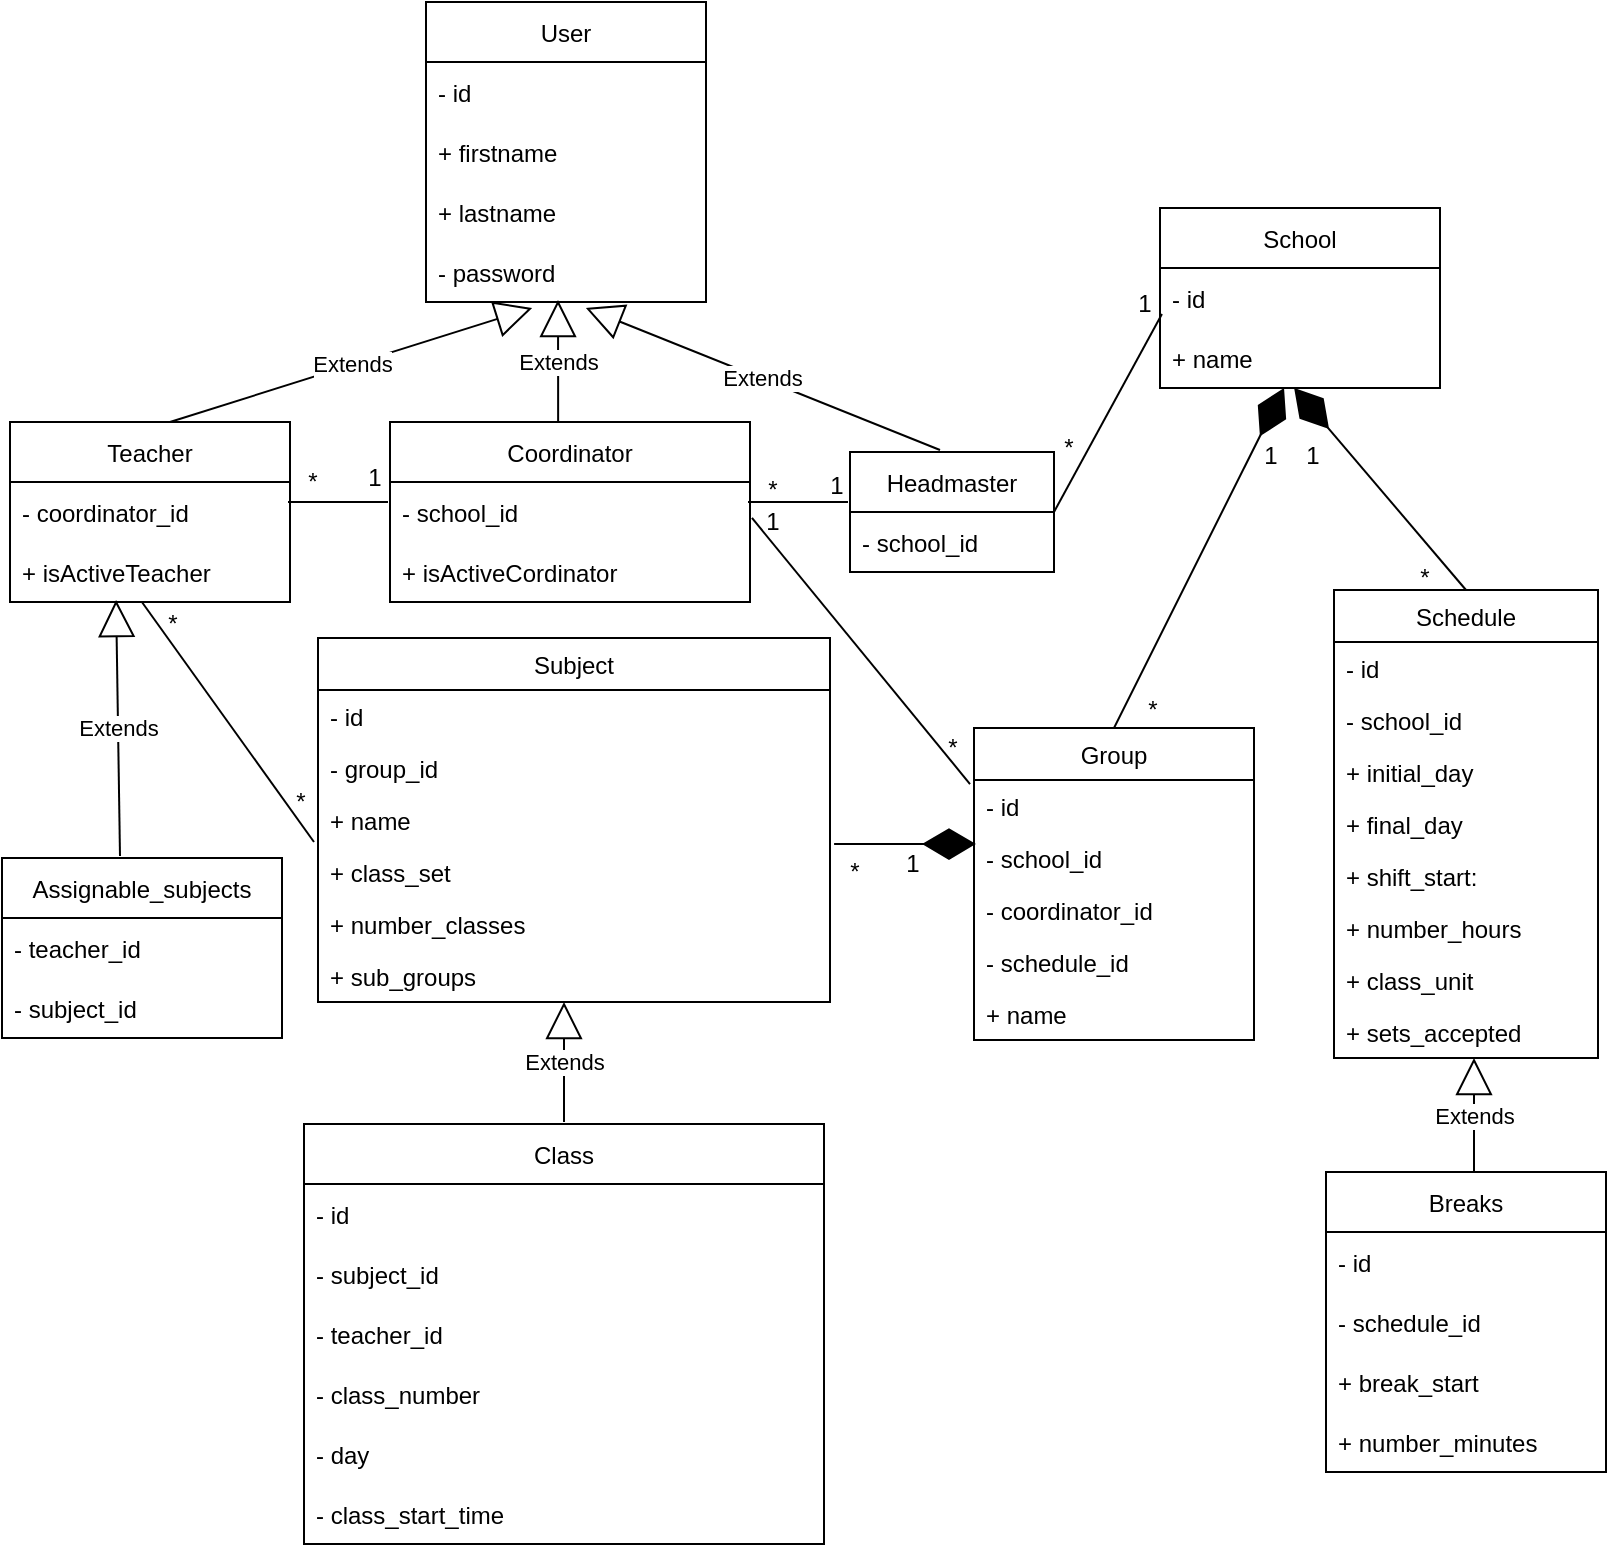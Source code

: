 <mxfile version="20.2.6" type="device"><diagram id="aigQPKLFkecZxecPCo4b" name="Page-1"><mxGraphModel dx="1662" dy="762" grid="1" gridSize="10" guides="1" tooltips="1" connect="1" arrows="1" fold="1" page="1" pageScale="1" pageWidth="850" pageHeight="1100" math="0" shadow="0"><root><mxCell id="0"/><mxCell id="1" parent="0"/><mxCell id="uLtSCG1yE9n24j_PK1Q6-1" value="User" style="swimlane;fontStyle=0;childLayout=stackLayout;horizontal=1;startSize=30;horizontalStack=0;resizeParent=1;resizeParentMax=0;resizeLast=0;collapsible=1;marginBottom=0;" vertex="1" parent="1"><mxGeometry x="226" y="30" width="140" height="150" as="geometry"><mxRectangle x="260" y="70" width="70" height="30" as="alternateBounds"/></mxGeometry></mxCell><mxCell id="uLtSCG1yE9n24j_PK1Q6-2" value="- id" style="text;strokeColor=none;fillColor=none;align=left;verticalAlign=middle;spacingLeft=4;spacingRight=4;overflow=hidden;points=[[0,0.5],[1,0.5]];portConstraint=eastwest;rotatable=0;" vertex="1" parent="uLtSCG1yE9n24j_PK1Q6-1"><mxGeometry y="30" width="140" height="30" as="geometry"/></mxCell><mxCell id="uLtSCG1yE9n24j_PK1Q6-3" value="+ firstname" style="text;strokeColor=none;fillColor=none;align=left;verticalAlign=middle;spacingLeft=4;spacingRight=4;overflow=hidden;points=[[0,0.5],[1,0.5]];portConstraint=eastwest;rotatable=0;" vertex="1" parent="uLtSCG1yE9n24j_PK1Q6-1"><mxGeometry y="60" width="140" height="30" as="geometry"/></mxCell><mxCell id="uLtSCG1yE9n24j_PK1Q6-4" value="+ lastname" style="text;strokeColor=none;fillColor=none;align=left;verticalAlign=middle;spacingLeft=4;spacingRight=4;overflow=hidden;points=[[0,0.5],[1,0.5]];portConstraint=eastwest;rotatable=0;" vertex="1" parent="uLtSCG1yE9n24j_PK1Q6-1"><mxGeometry y="90" width="140" height="30" as="geometry"/></mxCell><mxCell id="uLtSCG1yE9n24j_PK1Q6-5" value="- password" style="text;strokeColor=none;fillColor=none;align=left;verticalAlign=middle;spacingLeft=4;spacingRight=4;overflow=hidden;points=[[0,0.5],[1,0.5]];portConstraint=eastwest;rotatable=0;" vertex="1" parent="uLtSCG1yE9n24j_PK1Q6-1"><mxGeometry y="120" width="140" height="30" as="geometry"/></mxCell><mxCell id="uLtSCG1yE9n24j_PK1Q6-6" value="Extends" style="endArrow=block;endSize=16;endFill=0;html=1;rounded=0;exitX=0.5;exitY=0;exitDx=0;exitDy=0;entryX=0.379;entryY=1.1;entryDx=0;entryDy=0;entryPerimeter=0;" edge="1" parent="1" target="uLtSCG1yE9n24j_PK1Q6-5"><mxGeometry width="160" relative="1" as="geometry"><mxPoint x="98" y="240" as="sourcePoint"/><mxPoint x="328.02" y="183.99" as="targetPoint"/></mxGeometry></mxCell><mxCell id="uLtSCG1yE9n24j_PK1Q6-7" value="Extends" style="endArrow=block;endSize=16;endFill=0;html=1;rounded=0;exitX=0.456;exitY=-0.022;exitDx=0;exitDy=0;exitPerimeter=0;" edge="1" parent="1"><mxGeometry width="160" relative="1" as="geometry"><mxPoint x="292.08" y="241.02" as="sourcePoint"/><mxPoint x="292" y="179" as="targetPoint"/></mxGeometry></mxCell><mxCell id="uLtSCG1yE9n24j_PK1Q6-8" value="Group" style="swimlane;fontStyle=0;childLayout=stackLayout;horizontal=1;startSize=26;fillColor=none;horizontalStack=0;resizeParent=1;resizeParentMax=0;resizeLast=0;collapsible=1;marginBottom=0;" vertex="1" parent="1"><mxGeometry x="500" y="393" width="140" height="156" as="geometry"/></mxCell><mxCell id="uLtSCG1yE9n24j_PK1Q6-9" value="- id" style="text;strokeColor=none;fillColor=none;align=left;verticalAlign=top;spacingLeft=4;spacingRight=4;overflow=hidden;rotatable=0;points=[[0,0.5],[1,0.5]];portConstraint=eastwest;" vertex="1" parent="uLtSCG1yE9n24j_PK1Q6-8"><mxGeometry y="26" width="140" height="26" as="geometry"/></mxCell><mxCell id="uLtSCG1yE9n24j_PK1Q6-10" value="- school_id" style="text;strokeColor=none;fillColor=none;align=left;verticalAlign=top;spacingLeft=4;spacingRight=4;overflow=hidden;rotatable=0;points=[[0,0.5],[1,0.5]];portConstraint=eastwest;" vertex="1" parent="uLtSCG1yE9n24j_PK1Q6-8"><mxGeometry y="52" width="140" height="26" as="geometry"/></mxCell><mxCell id="uLtSCG1yE9n24j_PK1Q6-11" value="- coordinator_id" style="text;strokeColor=none;fillColor=none;align=left;verticalAlign=top;spacingLeft=4;spacingRight=4;overflow=hidden;rotatable=0;points=[[0,0.5],[1,0.5]];portConstraint=eastwest;" vertex="1" parent="uLtSCG1yE9n24j_PK1Q6-8"><mxGeometry y="78" width="140" height="26" as="geometry"/></mxCell><mxCell id="uLtSCG1yE9n24j_PK1Q6-12" value="- schedule_id" style="text;strokeColor=none;fillColor=none;align=left;verticalAlign=top;spacingLeft=4;spacingRight=4;overflow=hidden;rotatable=0;points=[[0,0.5],[1,0.5]];portConstraint=eastwest;" vertex="1" parent="uLtSCG1yE9n24j_PK1Q6-8"><mxGeometry y="104" width="140" height="26" as="geometry"/></mxCell><mxCell id="uLtSCG1yE9n24j_PK1Q6-13" value="+ name" style="text;strokeColor=none;fillColor=none;align=left;verticalAlign=top;spacingLeft=4;spacingRight=4;overflow=hidden;rotatable=0;points=[[0,0.5],[1,0.5]];portConstraint=eastwest;" vertex="1" parent="uLtSCG1yE9n24j_PK1Q6-8"><mxGeometry y="130" width="140" height="26" as="geometry"/></mxCell><mxCell id="uLtSCG1yE9n24j_PK1Q6-14" value="" style="endArrow=none;html=1;rounded=0;entryX=0.471;entryY=1;entryDx=0;entryDy=0;entryPerimeter=0;" edge="1" parent="1" target="uLtSCG1yE9n24j_PK1Q6-53"><mxGeometry width="50" height="50" relative="1" as="geometry"><mxPoint x="170" y="450" as="sourcePoint"/><mxPoint x="90" y="330" as="targetPoint"/></mxGeometry></mxCell><mxCell id="uLtSCG1yE9n24j_PK1Q6-15" value="*" style="text;html=1;resizable=0;autosize=1;align=center;verticalAlign=middle;points=[];fillColor=none;strokeColor=none;rounded=0;" vertex="1" parent="1"><mxGeometry x="84" y="326" width="30" height="30" as="geometry"/></mxCell><mxCell id="uLtSCG1yE9n24j_PK1Q6-16" value="" style="endArrow=none;html=1;rounded=0;" edge="1" parent="1"><mxGeometry width="50" height="50" relative="1" as="geometry"><mxPoint x="157" y="280" as="sourcePoint"/><mxPoint x="207" y="280" as="targetPoint"/></mxGeometry></mxCell><mxCell id="uLtSCG1yE9n24j_PK1Q6-17" value="*" style="text;html=1;align=center;verticalAlign=middle;resizable=0;points=[];autosize=1;strokeColor=none;fillColor=none;" vertex="1" parent="1"><mxGeometry x="154" y="255" width="30" height="30" as="geometry"/></mxCell><mxCell id="uLtSCG1yE9n24j_PK1Q6-18" value="*" style="text;html=1;align=center;verticalAlign=middle;resizable=0;points=[];autosize=1;strokeColor=none;fillColor=none;" vertex="1" parent="1"><mxGeometry x="148" y="415" width="30" height="30" as="geometry"/></mxCell><mxCell id="uLtSCG1yE9n24j_PK1Q6-19" value="*" style="text;html=1;resizable=0;autosize=1;align=center;verticalAlign=middle;points=[];fillColor=none;strokeColor=none;rounded=0;" vertex="1" parent="1"><mxGeometry x="425" y="450" width="30" height="30" as="geometry"/></mxCell><mxCell id="uLtSCG1yE9n24j_PK1Q6-20" value="1" style="text;html=1;align=center;verticalAlign=middle;resizable=0;points=[];autosize=1;strokeColor=none;fillColor=none;" vertex="1" parent="1"><mxGeometry x="633" y="242" width="30" height="30" as="geometry"/></mxCell><mxCell id="uLtSCG1yE9n24j_PK1Q6-21" value="1" style="text;html=1;align=center;verticalAlign=middle;resizable=0;points=[];autosize=1;strokeColor=none;fillColor=none;" vertex="1" parent="1"><mxGeometry x="654" y="242" width="30" height="30" as="geometry"/></mxCell><mxCell id="uLtSCG1yE9n24j_PK1Q6-22" value="" style="endArrow=none;html=1;rounded=0;entryX=0.007;entryY=0.767;entryDx=0;entryDy=0;entryPerimeter=0;exitX=1;exitY=0.5;exitDx=0;exitDy=0;" edge="1" parent="1" source="uLtSCG1yE9n24j_PK1Q6-49" target="uLtSCG1yE9n24j_PK1Q6-26"><mxGeometry width="50" height="50" relative="1" as="geometry"><mxPoint x="490" y="290" as="sourcePoint"/><mxPoint x="516.04" y="186.01" as="targetPoint"/></mxGeometry></mxCell><mxCell id="uLtSCG1yE9n24j_PK1Q6-23" value="*" style="text;html=1;align=center;verticalAlign=middle;resizable=0;points=[];autosize=1;strokeColor=none;fillColor=none;" vertex="1" parent="1"><mxGeometry x="532" y="238" width="30" height="30" as="geometry"/></mxCell><mxCell id="uLtSCG1yE9n24j_PK1Q6-24" value="1" style="text;html=1;align=center;verticalAlign=middle;resizable=0;points=[];autosize=1;strokeColor=none;fillColor=none;" vertex="1" parent="1"><mxGeometry x="570" y="166" width="30" height="30" as="geometry"/></mxCell><mxCell id="uLtSCG1yE9n24j_PK1Q6-25" value="School" style="swimlane;fontStyle=0;childLayout=stackLayout;horizontal=1;startSize=30;horizontalStack=0;resizeParent=1;resizeParentMax=0;resizeLast=0;collapsible=1;marginBottom=0;strokeColor=default;fillColor=none;" vertex="1" parent="1"><mxGeometry x="593" y="133" width="140" height="90" as="geometry"/></mxCell><mxCell id="uLtSCG1yE9n24j_PK1Q6-26" value="- id" style="text;strokeColor=none;fillColor=none;align=left;verticalAlign=middle;spacingLeft=4;spacingRight=4;overflow=hidden;points=[[0,0.5],[1,0.5]];portConstraint=eastwest;rotatable=0;" vertex="1" parent="uLtSCG1yE9n24j_PK1Q6-25"><mxGeometry y="30" width="140" height="30" as="geometry"/></mxCell><mxCell id="uLtSCG1yE9n24j_PK1Q6-27" value="+ name" style="text;strokeColor=none;fillColor=none;align=left;verticalAlign=middle;spacingLeft=4;spacingRight=4;overflow=hidden;points=[[0,0.5],[1,0.5]];portConstraint=eastwest;rotatable=0;" vertex="1" parent="uLtSCG1yE9n24j_PK1Q6-25"><mxGeometry y="60" width="140" height="30" as="geometry"/></mxCell><mxCell id="uLtSCG1yE9n24j_PK1Q6-28" value="Schedule" style="swimlane;fontStyle=0;childLayout=stackLayout;horizontal=1;startSize=26;fillColor=none;horizontalStack=0;resizeParent=1;resizeParentMax=0;resizeLast=0;collapsible=1;marginBottom=0;" vertex="1" parent="1"><mxGeometry x="680" y="324" width="132" height="234" as="geometry"/></mxCell><mxCell id="uLtSCG1yE9n24j_PK1Q6-29" value="- id" style="text;strokeColor=none;fillColor=none;align=left;verticalAlign=top;spacingLeft=4;spacingRight=4;overflow=hidden;rotatable=0;points=[[0,0.5],[1,0.5]];portConstraint=eastwest;" vertex="1" parent="uLtSCG1yE9n24j_PK1Q6-28"><mxGeometry y="26" width="132" height="26" as="geometry"/></mxCell><mxCell id="uLtSCG1yE9n24j_PK1Q6-30" value="- school_id" style="text;strokeColor=none;fillColor=none;align=left;verticalAlign=top;spacingLeft=4;spacingRight=4;overflow=hidden;rotatable=0;points=[[0,0.5],[1,0.5]];portConstraint=eastwest;" vertex="1" parent="uLtSCG1yE9n24j_PK1Q6-28"><mxGeometry y="52" width="132" height="26" as="geometry"/></mxCell><mxCell id="uLtSCG1yE9n24j_PK1Q6-31" value="+ initial_day" style="text;strokeColor=none;fillColor=none;align=left;verticalAlign=top;spacingLeft=4;spacingRight=4;overflow=hidden;rotatable=0;points=[[0,0.5],[1,0.5]];portConstraint=eastwest;" vertex="1" parent="uLtSCG1yE9n24j_PK1Q6-28"><mxGeometry y="78" width="132" height="26" as="geometry"/></mxCell><mxCell id="uLtSCG1yE9n24j_PK1Q6-32" value="+ final_day" style="text;strokeColor=none;fillColor=none;align=left;verticalAlign=top;spacingLeft=4;spacingRight=4;overflow=hidden;rotatable=0;points=[[0,0.5],[1,0.5]];portConstraint=eastwest;" vertex="1" parent="uLtSCG1yE9n24j_PK1Q6-28"><mxGeometry y="104" width="132" height="26" as="geometry"/></mxCell><mxCell id="uLtSCG1yE9n24j_PK1Q6-33" value="+ shift_start:" style="text;strokeColor=none;fillColor=none;align=left;verticalAlign=top;spacingLeft=4;spacingRight=4;overflow=hidden;rotatable=0;points=[[0,0.5],[1,0.5]];portConstraint=eastwest;" vertex="1" parent="uLtSCG1yE9n24j_PK1Q6-28"><mxGeometry y="130" width="132" height="26" as="geometry"/></mxCell><mxCell id="uLtSCG1yE9n24j_PK1Q6-34" value="+ number_hours" style="text;strokeColor=none;fillColor=none;align=left;verticalAlign=top;spacingLeft=4;spacingRight=4;overflow=hidden;rotatable=0;points=[[0,0.5],[1,0.5]];portConstraint=eastwest;" vertex="1" parent="uLtSCG1yE9n24j_PK1Q6-28"><mxGeometry y="156" width="132" height="26" as="geometry"/></mxCell><mxCell id="uLtSCG1yE9n24j_PK1Q6-35" value="+ class_unit" style="text;strokeColor=none;fillColor=none;align=left;verticalAlign=top;spacingLeft=4;spacingRight=4;overflow=hidden;rotatable=0;points=[[0,0.5],[1,0.5]];portConstraint=eastwest;" vertex="1" parent="uLtSCG1yE9n24j_PK1Q6-28"><mxGeometry y="182" width="132" height="26" as="geometry"/></mxCell><mxCell id="uLtSCG1yE9n24j_PK1Q6-36" value="+ sets_accepted" style="text;strokeColor=none;fillColor=none;align=left;verticalAlign=top;spacingLeft=4;spacingRight=4;overflow=hidden;rotatable=0;points=[[0,0.5],[1,0.5]];portConstraint=eastwest;" vertex="1" parent="uLtSCG1yE9n24j_PK1Q6-28"><mxGeometry y="208" width="132" height="26" as="geometry"/></mxCell><mxCell id="uLtSCG1yE9n24j_PK1Q6-37" value="Extends" style="endArrow=block;endSize=16;endFill=0;html=1;rounded=0;" edge="1" parent="1"><mxGeometry width="160" relative="1" as="geometry"><mxPoint x="295" y="590" as="sourcePoint"/><mxPoint x="295" y="530" as="targetPoint"/></mxGeometry></mxCell><mxCell id="uLtSCG1yE9n24j_PK1Q6-38" value="Subject" style="swimlane;fontStyle=0;childLayout=stackLayout;horizontal=1;startSize=26;fillColor=none;horizontalStack=0;resizeParent=1;resizeParentMax=0;resizeLast=0;collapsible=1;marginBottom=0;" vertex="1" parent="1"><mxGeometry x="172" y="348" width="256" height="182" as="geometry"/></mxCell><mxCell id="uLtSCG1yE9n24j_PK1Q6-39" value="- id" style="text;strokeColor=none;fillColor=none;align=left;verticalAlign=top;spacingLeft=4;spacingRight=4;overflow=hidden;rotatable=0;points=[[0,0.5],[1,0.5]];portConstraint=eastwest;" vertex="1" parent="uLtSCG1yE9n24j_PK1Q6-38"><mxGeometry y="26" width="256" height="26" as="geometry"/></mxCell><mxCell id="uLtSCG1yE9n24j_PK1Q6-40" value="- group_id" style="text;strokeColor=none;fillColor=none;align=left;verticalAlign=top;spacingLeft=4;spacingRight=4;overflow=hidden;rotatable=0;points=[[0,0.5],[1,0.5]];portConstraint=eastwest;" vertex="1" parent="uLtSCG1yE9n24j_PK1Q6-38"><mxGeometry y="52" width="256" height="26" as="geometry"/></mxCell><mxCell id="uLtSCG1yE9n24j_PK1Q6-41" value="+ name" style="text;strokeColor=none;fillColor=none;align=left;verticalAlign=top;spacingLeft=4;spacingRight=4;overflow=hidden;rotatable=0;points=[[0,0.5],[1,0.5]];portConstraint=eastwest;" vertex="1" parent="uLtSCG1yE9n24j_PK1Q6-38"><mxGeometry y="78" width="256" height="26" as="geometry"/></mxCell><mxCell id="uLtSCG1yE9n24j_PK1Q6-42" value="+ class_set" style="text;strokeColor=none;fillColor=none;align=left;verticalAlign=top;spacingLeft=4;spacingRight=4;overflow=hidden;rotatable=0;points=[[0,0.5],[1,0.5]];portConstraint=eastwest;" vertex="1" parent="uLtSCG1yE9n24j_PK1Q6-38"><mxGeometry y="104" width="256" height="26" as="geometry"/></mxCell><mxCell id="uLtSCG1yE9n24j_PK1Q6-43" value="+ number_classes" style="text;strokeColor=none;fillColor=none;align=left;verticalAlign=top;spacingLeft=4;spacingRight=4;overflow=hidden;rotatable=0;points=[[0,0.5],[1,0.5]];portConstraint=eastwest;whiteSpace=wrap;" vertex="1" parent="uLtSCG1yE9n24j_PK1Q6-38"><mxGeometry y="130" width="256" height="26" as="geometry"/></mxCell><mxCell id="uLtSCG1yE9n24j_PK1Q6-44" value="+ sub_groups" style="text;strokeColor=none;fillColor=none;align=left;verticalAlign=top;spacingLeft=4;spacingRight=4;overflow=hidden;rotatable=0;points=[[0,0.5],[1,0.5]];portConstraint=eastwest;" vertex="1" parent="uLtSCG1yE9n24j_PK1Q6-38"><mxGeometry y="156" width="256" height="26" as="geometry"/></mxCell><mxCell id="uLtSCG1yE9n24j_PK1Q6-45" value="1" style="text;html=1;align=center;verticalAlign=middle;resizable=0;points=[];autosize=1;strokeColor=none;fillColor=none;" vertex="1" parent="1"><mxGeometry x="454" y="446" width="30" height="30" as="geometry"/></mxCell><mxCell id="uLtSCG1yE9n24j_PK1Q6-46" value="1" style="text;html=1;align=center;verticalAlign=middle;resizable=0;points=[];autosize=1;strokeColor=none;fillColor=none;" vertex="1" parent="1"><mxGeometry x="416" y="257" width="30" height="30" as="geometry"/></mxCell><mxCell id="uLtSCG1yE9n24j_PK1Q6-47" value="1" style="text;html=1;align=center;verticalAlign=middle;resizable=0;points=[];autosize=1;strokeColor=none;fillColor=none;" vertex="1" parent="1"><mxGeometry x="185" y="253" width="30" height="30" as="geometry"/></mxCell><mxCell id="uLtSCG1yE9n24j_PK1Q6-48" value="*" style="text;html=1;align=center;verticalAlign=middle;resizable=0;points=[];autosize=1;strokeColor=none;fillColor=none;" vertex="1" parent="1"><mxGeometry x="384" y="259" width="30" height="30" as="geometry"/></mxCell><mxCell id="uLtSCG1yE9n24j_PK1Q6-49" value="Headmaster" style="swimlane;fontStyle=0;childLayout=stackLayout;horizontal=1;startSize=30;horizontalStack=0;resizeParent=1;resizeParentMax=0;resizeLast=0;collapsible=1;marginBottom=0;" vertex="1" parent="1"><mxGeometry x="438" y="255" width="102" height="60" as="geometry"/></mxCell><mxCell id="uLtSCG1yE9n24j_PK1Q6-50" value="- school_id" style="text;strokeColor=none;fillColor=none;align=left;verticalAlign=middle;spacingLeft=4;spacingRight=4;overflow=hidden;points=[[0,0.5],[1,0.5]];portConstraint=eastwest;rotatable=0;" vertex="1" parent="uLtSCG1yE9n24j_PK1Q6-49"><mxGeometry y="30" width="102" height="30" as="geometry"/></mxCell><mxCell id="uLtSCG1yE9n24j_PK1Q6-51" value="Teacher" style="swimlane;fontStyle=0;childLayout=stackLayout;horizontal=1;startSize=30;horizontalStack=0;resizeParent=1;resizeParentMax=0;resizeLast=0;collapsible=1;marginBottom=0;" vertex="1" parent="1"><mxGeometry x="18" y="240" width="140" height="90" as="geometry"/></mxCell><mxCell id="uLtSCG1yE9n24j_PK1Q6-52" value="- coordinator_id" style="text;strokeColor=none;fillColor=none;align=left;verticalAlign=middle;spacingLeft=4;spacingRight=4;overflow=hidden;points=[[0,0.5],[1,0.5]];portConstraint=eastwest;rotatable=0;" vertex="1" parent="uLtSCG1yE9n24j_PK1Q6-51"><mxGeometry y="30" width="140" height="30" as="geometry"/></mxCell><mxCell id="uLtSCG1yE9n24j_PK1Q6-53" value="+ isActiveTeacher" style="text;strokeColor=none;fillColor=none;align=left;verticalAlign=middle;spacingLeft=4;spacingRight=4;overflow=hidden;points=[[0,0.5],[1,0.5]];portConstraint=eastwest;rotatable=0;" vertex="1" parent="uLtSCG1yE9n24j_PK1Q6-51"><mxGeometry y="60" width="140" height="30" as="geometry"/></mxCell><mxCell id="uLtSCG1yE9n24j_PK1Q6-54" value="Coordinator" style="swimlane;fontStyle=0;childLayout=stackLayout;horizontal=1;startSize=30;horizontalStack=0;resizeParent=1;resizeParentMax=0;resizeLast=0;collapsible=1;marginBottom=0;" vertex="1" parent="1"><mxGeometry x="208" y="240" width="180" height="90" as="geometry"/></mxCell><mxCell id="uLtSCG1yE9n24j_PK1Q6-55" value="- school_id" style="text;strokeColor=none;fillColor=none;align=left;verticalAlign=middle;spacingLeft=4;spacingRight=4;overflow=hidden;points=[[0,0.5],[1,0.5]];portConstraint=eastwest;rotatable=0;" vertex="1" parent="uLtSCG1yE9n24j_PK1Q6-54"><mxGeometry y="30" width="180" height="30" as="geometry"/></mxCell><mxCell id="uLtSCG1yE9n24j_PK1Q6-56" value="+ isActiveCordinator" style="text;strokeColor=none;fillColor=none;align=left;verticalAlign=middle;spacingLeft=4;spacingRight=4;overflow=hidden;points=[[0,0.5],[1,0.5]];portConstraint=eastwest;rotatable=0;" vertex="1" parent="uLtSCG1yE9n24j_PK1Q6-54"><mxGeometry y="60" width="180" height="30" as="geometry"/></mxCell><mxCell id="uLtSCG1yE9n24j_PK1Q6-57" value="" style="endArrow=none;html=1;rounded=0;" edge="1" parent="1"><mxGeometry width="50" height="50" relative="1" as="geometry"><mxPoint x="387" y="280" as="sourcePoint"/><mxPoint x="437" y="280" as="targetPoint"/></mxGeometry></mxCell><mxCell id="uLtSCG1yE9n24j_PK1Q6-58" value="Extends" style="endArrow=block;endSize=16;endFill=0;html=1;rounded=0;exitX=0.5;exitY=0;exitDx=0;exitDy=0;entryX=0.571;entryY=1.1;entryDx=0;entryDy=0;entryPerimeter=0;" edge="1" parent="1" target="uLtSCG1yE9n24j_PK1Q6-5"><mxGeometry width="160" relative="1" as="geometry"><mxPoint x="483" y="254" as="sourcePoint"/><mxPoint x="664.06" y="197" as="targetPoint"/></mxGeometry></mxCell><mxCell id="uLtSCG1yE9n24j_PK1Q6-59" value="" style="endArrow=diamondThin;endFill=1;endSize=24;html=1;rounded=0;entryX=0.007;entryY=0.231;entryDx=0;entryDy=0;exitX=1.008;exitY=-0.038;exitDx=0;exitDy=0;exitPerimeter=0;entryPerimeter=0;" edge="1" parent="1" source="uLtSCG1yE9n24j_PK1Q6-42" target="uLtSCG1yE9n24j_PK1Q6-10"><mxGeometry width="160" relative="1" as="geometry"><mxPoint x="427" y="709" as="sourcePoint"/><mxPoint x="622.018" y="666.99" as="targetPoint"/></mxGeometry></mxCell><mxCell id="uLtSCG1yE9n24j_PK1Q6-60" value="Class" style="swimlane;fontStyle=0;childLayout=stackLayout;horizontal=1;startSize=30;horizontalStack=0;resizeParent=1;resizeParentMax=0;resizeLast=0;collapsible=1;marginBottom=0;" vertex="1" parent="1"><mxGeometry x="165" y="591" width="260" height="210" as="geometry"/></mxCell><mxCell id="uLtSCG1yE9n24j_PK1Q6-61" value="- id" style="text;strokeColor=none;fillColor=none;align=left;verticalAlign=middle;spacingLeft=4;spacingRight=4;overflow=hidden;points=[[0,0.5],[1,0.5]];portConstraint=eastwest;rotatable=0;" vertex="1" parent="uLtSCG1yE9n24j_PK1Q6-60"><mxGeometry y="30" width="260" height="30" as="geometry"/></mxCell><mxCell id="uLtSCG1yE9n24j_PK1Q6-62" value="- subject_id" style="text;strokeColor=none;fillColor=none;align=left;verticalAlign=middle;spacingLeft=4;spacingRight=4;overflow=hidden;points=[[0,0.5],[1,0.5]];portConstraint=eastwest;rotatable=0;" vertex="1" parent="uLtSCG1yE9n24j_PK1Q6-60"><mxGeometry y="60" width="260" height="30" as="geometry"/></mxCell><mxCell id="uLtSCG1yE9n24j_PK1Q6-64" value="- teacher_id" style="text;strokeColor=none;fillColor=none;align=left;verticalAlign=middle;spacingLeft=4;spacingRight=4;overflow=hidden;points=[[0,0.5],[1,0.5]];portConstraint=eastwest;rotatable=0;" vertex="1" parent="uLtSCG1yE9n24j_PK1Q6-60"><mxGeometry y="90" width="260" height="30" as="geometry"/></mxCell><mxCell id="uLtSCG1yE9n24j_PK1Q6-65" value="- class_number" style="text;strokeColor=none;fillColor=none;align=left;verticalAlign=middle;spacingLeft=4;spacingRight=4;overflow=hidden;points=[[0,0.5],[1,0.5]];portConstraint=eastwest;rotatable=0;" vertex="1" parent="uLtSCG1yE9n24j_PK1Q6-60"><mxGeometry y="120" width="260" height="30" as="geometry"/></mxCell><mxCell id="uLtSCG1yE9n24j_PK1Q6-66" value="- day" style="text;strokeColor=none;fillColor=none;align=left;verticalAlign=middle;spacingLeft=4;spacingRight=4;overflow=hidden;points=[[0,0.5],[1,0.5]];portConstraint=eastwest;rotatable=0;" vertex="1" parent="uLtSCG1yE9n24j_PK1Q6-60"><mxGeometry y="150" width="260" height="30" as="geometry"/></mxCell><mxCell id="uLtSCG1yE9n24j_PK1Q6-67" value="- class_start_time" style="text;strokeColor=none;fillColor=none;align=left;verticalAlign=middle;spacingLeft=4;spacingRight=4;overflow=hidden;points=[[0,0.5],[1,0.5]];portConstraint=eastwest;rotatable=0;" vertex="1" parent="uLtSCG1yE9n24j_PK1Q6-60"><mxGeometry y="180" width="260" height="30" as="geometry"/></mxCell><mxCell id="uLtSCG1yE9n24j_PK1Q6-68" value="" style="endArrow=diamondThin;endFill=1;endSize=24;html=1;rounded=0;entryX=0.479;entryY=1.1;entryDx=0;entryDy=0;entryPerimeter=0;exitX=0.5;exitY=0;exitDx=0;exitDy=0;" edge="1" parent="1" source="uLtSCG1yE9n24j_PK1Q6-28"><mxGeometry width="160" relative="1" as="geometry"><mxPoint x="750" y="380" as="sourcePoint"/><mxPoint x="660.06" y="223" as="targetPoint"/></mxGeometry></mxCell><mxCell id="uLtSCG1yE9n24j_PK1Q6-69" value="*" style="text;html=1;align=center;verticalAlign=middle;resizable=0;points=[];autosize=1;strokeColor=none;fillColor=none;" vertex="1" parent="1"><mxGeometry x="710" y="303" width="30" height="30" as="geometry"/></mxCell><mxCell id="uLtSCG1yE9n24j_PK1Q6-70" value="Breaks" style="swimlane;fontStyle=0;childLayout=stackLayout;horizontal=1;startSize=30;horizontalStack=0;resizeParent=1;resizeParentMax=0;resizeLast=0;collapsible=1;marginBottom=0;" vertex="1" parent="1"><mxGeometry x="676" y="615" width="140" height="150" as="geometry"/></mxCell><mxCell id="uLtSCG1yE9n24j_PK1Q6-71" value="- id" style="text;strokeColor=none;fillColor=none;align=left;verticalAlign=middle;spacingLeft=4;spacingRight=4;overflow=hidden;points=[[0,0.5],[1,0.5]];portConstraint=eastwest;rotatable=0;" vertex="1" parent="uLtSCG1yE9n24j_PK1Q6-70"><mxGeometry y="30" width="140" height="30" as="geometry"/></mxCell><mxCell id="uLtSCG1yE9n24j_PK1Q6-72" value="- schedule_id" style="text;strokeColor=none;fillColor=none;align=left;verticalAlign=middle;spacingLeft=4;spacingRight=4;overflow=hidden;points=[[0,0.5],[1,0.5]];portConstraint=eastwest;rotatable=0;" vertex="1" parent="uLtSCG1yE9n24j_PK1Q6-70"><mxGeometry y="60" width="140" height="30" as="geometry"/></mxCell><mxCell id="uLtSCG1yE9n24j_PK1Q6-73" value="+ break_start " style="text;strokeColor=none;fillColor=none;align=left;verticalAlign=middle;spacingLeft=4;spacingRight=4;overflow=hidden;points=[[0,0.5],[1,0.5]];portConstraint=eastwest;rotatable=0;" vertex="1" parent="uLtSCG1yE9n24j_PK1Q6-70"><mxGeometry y="90" width="140" height="30" as="geometry"/></mxCell><mxCell id="uLtSCG1yE9n24j_PK1Q6-74" value="+ number_minutes" style="text;strokeColor=none;fillColor=none;align=left;verticalAlign=middle;spacingLeft=4;spacingRight=4;overflow=hidden;points=[[0,0.5],[1,0.5]];portConstraint=eastwest;rotatable=0;" vertex="1" parent="uLtSCG1yE9n24j_PK1Q6-70"><mxGeometry y="120" width="140" height="30" as="geometry"/></mxCell><mxCell id="uLtSCG1yE9n24j_PK1Q6-75" value="Extends" style="endArrow=block;endSize=16;endFill=0;html=1;rounded=0;" edge="1" parent="1"><mxGeometry width="160" relative="1" as="geometry"><mxPoint x="750" y="615" as="sourcePoint"/><mxPoint x="750" y="558" as="targetPoint"/></mxGeometry></mxCell><mxCell id="uLtSCG1yE9n24j_PK1Q6-76" value="" style="endArrow=diamondThin;endFill=1;endSize=24;html=1;rounded=0;entryX=0.443;entryY=1.133;entryDx=0;entryDy=0;entryPerimeter=0;exitX=0.5;exitY=0;exitDx=0;exitDy=0;" edge="1" parent="1" source="uLtSCG1yE9n24j_PK1Q6-8"><mxGeometry width="160" relative="1" as="geometry"><mxPoint x="534" y="427" as="sourcePoint"/><mxPoint x="655.02" y="222.99" as="targetPoint"/></mxGeometry></mxCell><mxCell id="uLtSCG1yE9n24j_PK1Q6-77" value="*" style="text;html=1;align=center;verticalAlign=middle;resizable=0;points=[];autosize=1;strokeColor=none;fillColor=none;" vertex="1" parent="1"><mxGeometry x="574" y="369" width="30" height="30" as="geometry"/></mxCell><mxCell id="uLtSCG1yE9n24j_PK1Q6-78" value="*" style="text;html=1;align=center;verticalAlign=middle;resizable=0;points=[];autosize=1;strokeColor=none;fillColor=none;" vertex="1" parent="1"><mxGeometry x="474" y="388" width="30" height="30" as="geometry"/></mxCell><mxCell id="uLtSCG1yE9n24j_PK1Q6-79" value="1" style="text;html=1;align=center;verticalAlign=middle;resizable=0;points=[];autosize=1;strokeColor=none;fillColor=none;" vertex="1" parent="1"><mxGeometry x="384" y="275" width="30" height="30" as="geometry"/></mxCell><mxCell id="uLtSCG1yE9n24j_PK1Q6-80" value="" style="endArrow=none;html=1;rounded=0;entryX=1.011;entryY=0.833;entryDx=0;entryDy=0;entryPerimeter=0;exitX=1.1;exitY=1.067;exitDx=0;exitDy=0;exitPerimeter=0;" edge="1" parent="1"><mxGeometry width="50" height="50" relative="1" as="geometry"><mxPoint x="498" y="421.01" as="sourcePoint"/><mxPoint x="388.98" y="287.99" as="targetPoint"/></mxGeometry></mxCell><mxCell id="uLtSCG1yE9n24j_PK1Q6-81" value="Assignable_subjects" style="swimlane;fontStyle=0;childLayout=stackLayout;horizontal=1;startSize=30;horizontalStack=0;resizeParent=1;resizeParentMax=0;resizeLast=0;collapsible=1;marginBottom=0;" vertex="1" parent="1"><mxGeometry x="14" y="458" width="140" height="90" as="geometry"/></mxCell><mxCell id="uLtSCG1yE9n24j_PK1Q6-82" value="- teacher_id" style="text;strokeColor=none;fillColor=none;align=left;verticalAlign=middle;spacingLeft=4;spacingRight=4;overflow=hidden;points=[[0,0.5],[1,0.5]];portConstraint=eastwest;rotatable=0;" vertex="1" parent="uLtSCG1yE9n24j_PK1Q6-81"><mxGeometry y="30" width="140" height="30" as="geometry"/></mxCell><mxCell id="uLtSCG1yE9n24j_PK1Q6-83" value="- subject_id" style="text;strokeColor=none;fillColor=none;align=left;verticalAlign=middle;spacingLeft=4;spacingRight=4;overflow=hidden;points=[[0,0.5],[1,0.5]];portConstraint=eastwest;rotatable=0;" vertex="1" parent="uLtSCG1yE9n24j_PK1Q6-81"><mxGeometry y="60" width="140" height="30" as="geometry"/></mxCell><mxCell id="uLtSCG1yE9n24j_PK1Q6-84" value="Extends" style="endArrow=block;endSize=16;endFill=0;html=1;rounded=0;entryX=0.286;entryY=1.067;entryDx=0;entryDy=0;entryPerimeter=0;" edge="1" parent="1"><mxGeometry width="160" relative="1" as="geometry"><mxPoint x="73" y="457" as="sourcePoint"/><mxPoint x="71.04" y="329.01" as="targetPoint"/></mxGeometry></mxCell></root></mxGraphModel></diagram></mxfile>